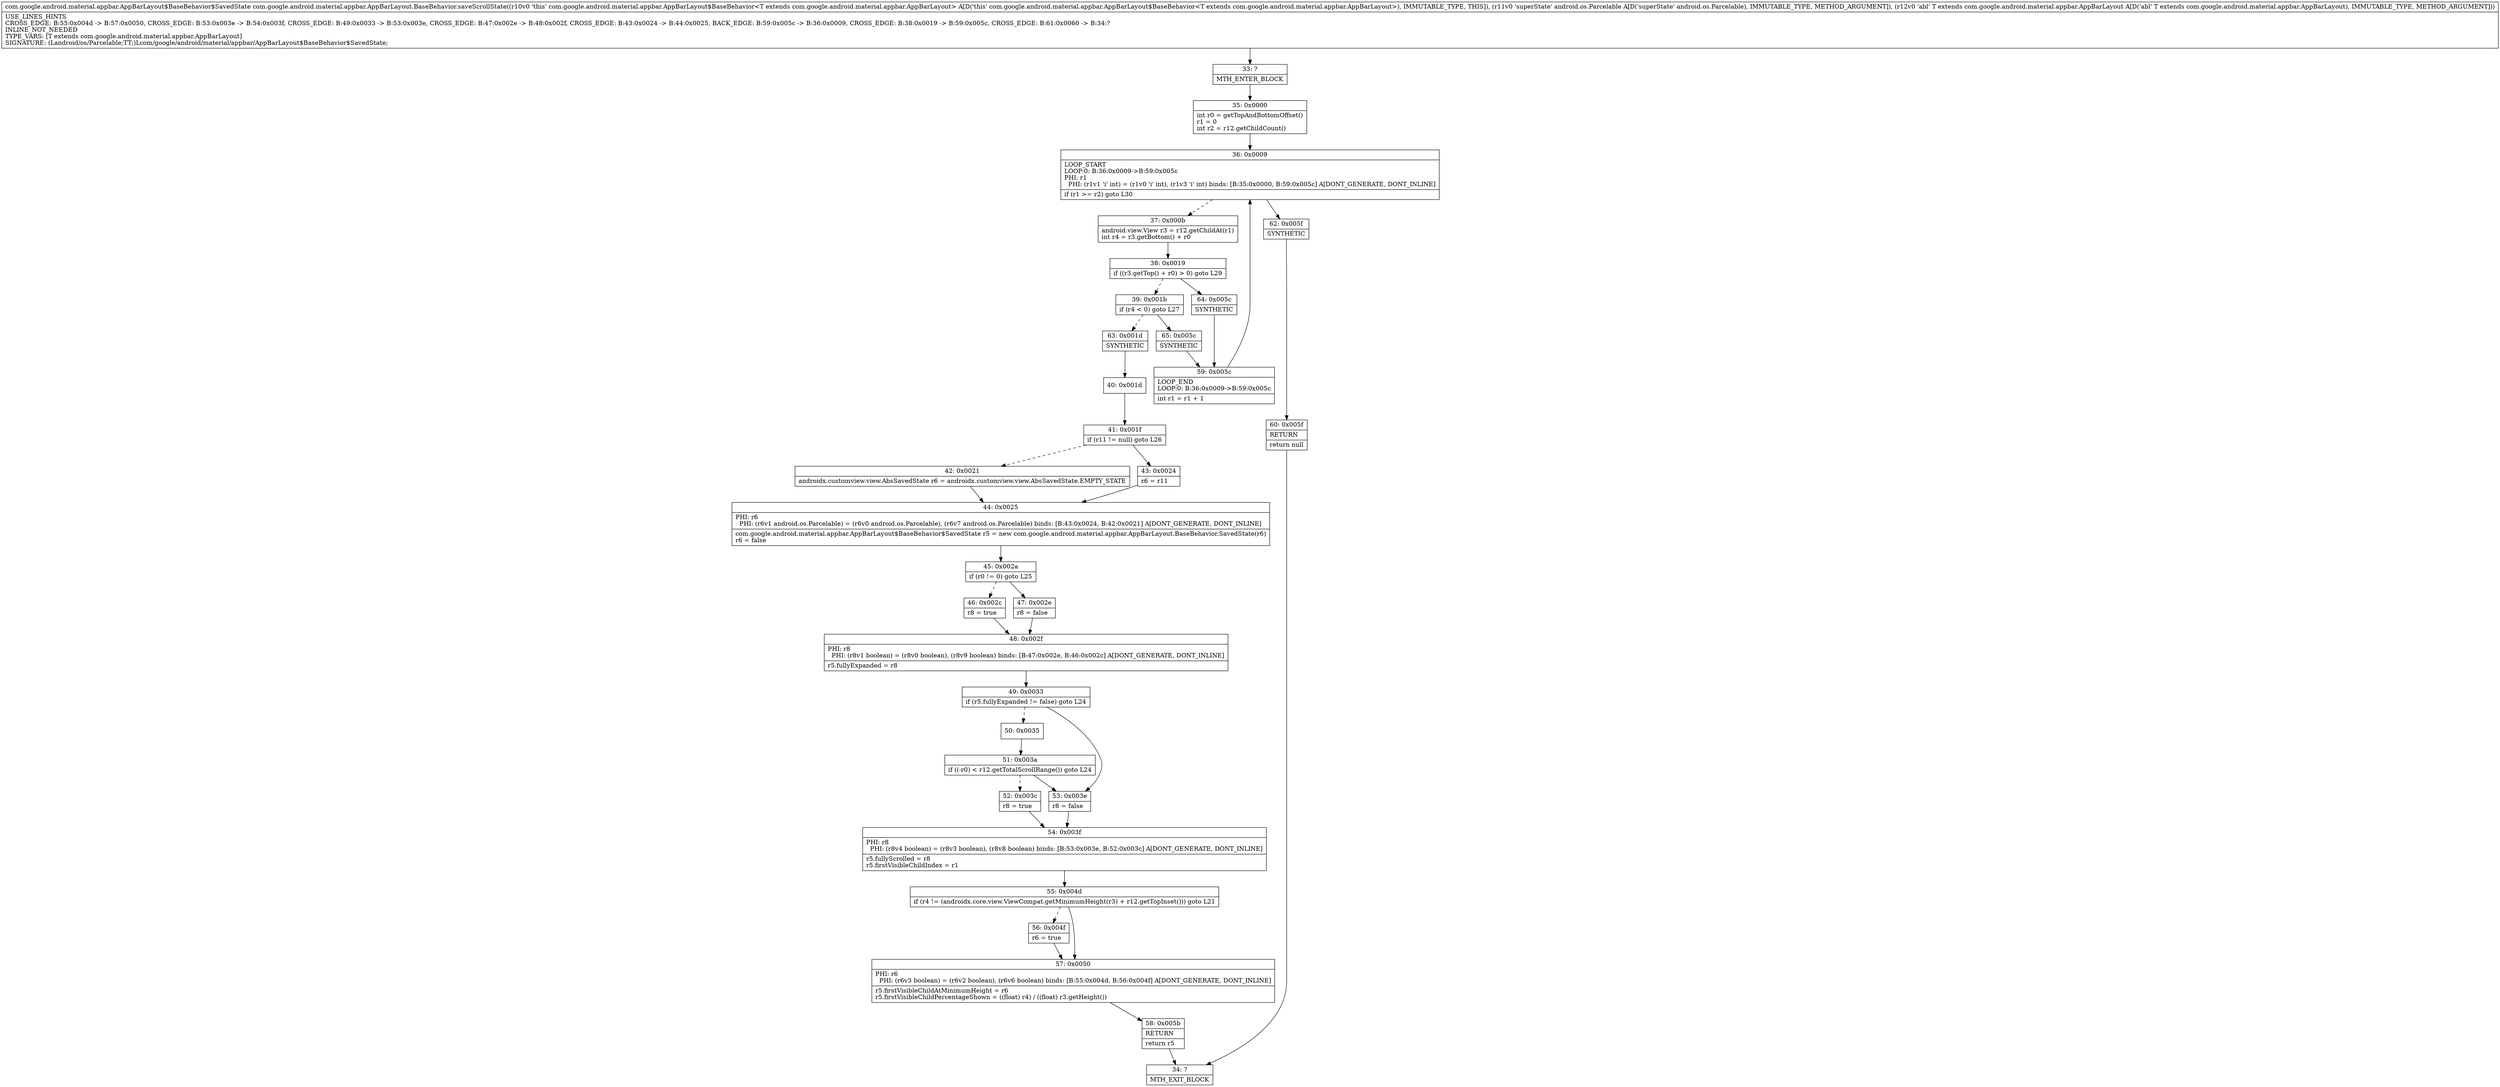 digraph "CFG forcom.google.android.material.appbar.AppBarLayout.BaseBehavior.saveScrollState(Landroid\/os\/Parcelable;Lcom\/google\/android\/material\/appbar\/AppBarLayout;)Lcom\/google\/android\/material\/appbar\/AppBarLayout$BaseBehavior$SavedState;" {
Node_33 [shape=record,label="{33\:\ ?|MTH_ENTER_BLOCK\l}"];
Node_35 [shape=record,label="{35\:\ 0x0000|int r0 = getTopAndBottomOffset()\lr1 = 0\lint r2 = r12.getChildCount()\l}"];
Node_36 [shape=record,label="{36\:\ 0x0009|LOOP_START\lLOOP:0: B:36:0x0009\-\>B:59:0x005c\lPHI: r1 \l  PHI: (r1v1 'i' int) = (r1v0 'i' int), (r1v3 'i' int) binds: [B:35:0x0000, B:59:0x005c] A[DONT_GENERATE, DONT_INLINE]\l|if (r1 \>= r2) goto L30\l}"];
Node_37 [shape=record,label="{37\:\ 0x000b|android.view.View r3 = r12.getChildAt(r1)\lint r4 = r3.getBottom() + r0\l}"];
Node_38 [shape=record,label="{38\:\ 0x0019|if ((r3.getTop() + r0) \> 0) goto L29\l}"];
Node_39 [shape=record,label="{39\:\ 0x001b|if (r4 \< 0) goto L27\l}"];
Node_63 [shape=record,label="{63\:\ 0x001d|SYNTHETIC\l}"];
Node_40 [shape=record,label="{40\:\ 0x001d}"];
Node_41 [shape=record,label="{41\:\ 0x001f|if (r11 != null) goto L26\l}"];
Node_42 [shape=record,label="{42\:\ 0x0021|androidx.customview.view.AbsSavedState r6 = androidx.customview.view.AbsSavedState.EMPTY_STATE\l}"];
Node_44 [shape=record,label="{44\:\ 0x0025|PHI: r6 \l  PHI: (r6v1 android.os.Parcelable) = (r6v0 android.os.Parcelable), (r6v7 android.os.Parcelable) binds: [B:43:0x0024, B:42:0x0021] A[DONT_GENERATE, DONT_INLINE]\l|com.google.android.material.appbar.AppBarLayout$BaseBehavior$SavedState r5 = new com.google.android.material.appbar.AppBarLayout.BaseBehavior.SavedState(r6)\lr6 = false\l}"];
Node_45 [shape=record,label="{45\:\ 0x002a|if (r0 != 0) goto L25\l}"];
Node_46 [shape=record,label="{46\:\ 0x002c|r8 = true\l}"];
Node_48 [shape=record,label="{48\:\ 0x002f|PHI: r8 \l  PHI: (r8v1 boolean) = (r8v0 boolean), (r8v9 boolean) binds: [B:47:0x002e, B:46:0x002c] A[DONT_GENERATE, DONT_INLINE]\l|r5.fullyExpanded = r8\l}"];
Node_49 [shape=record,label="{49\:\ 0x0033|if (r5.fullyExpanded != false) goto L24\l}"];
Node_50 [shape=record,label="{50\:\ 0x0035}"];
Node_51 [shape=record,label="{51\:\ 0x003a|if ((\-r0) \< r12.getTotalScrollRange()) goto L24\l}"];
Node_52 [shape=record,label="{52\:\ 0x003c|r8 = true\l}"];
Node_54 [shape=record,label="{54\:\ 0x003f|PHI: r8 \l  PHI: (r8v4 boolean) = (r8v3 boolean), (r8v8 boolean) binds: [B:53:0x003e, B:52:0x003c] A[DONT_GENERATE, DONT_INLINE]\l|r5.fullyScrolled = r8\lr5.firstVisibleChildIndex = r1\l}"];
Node_55 [shape=record,label="{55\:\ 0x004d|if (r4 != (androidx.core.view.ViewCompat.getMinimumHeight(r3) + r12.getTopInset())) goto L21\l}"];
Node_56 [shape=record,label="{56\:\ 0x004f|r6 = true\l}"];
Node_57 [shape=record,label="{57\:\ 0x0050|PHI: r6 \l  PHI: (r6v3 boolean) = (r6v2 boolean), (r6v6 boolean) binds: [B:55:0x004d, B:56:0x004f] A[DONT_GENERATE, DONT_INLINE]\l|r5.firstVisibleChildAtMinimumHeight = r6\lr5.firstVisibleChildPercentageShown = ((float) r4) \/ ((float) r3.getHeight())\l}"];
Node_58 [shape=record,label="{58\:\ 0x005b|RETURN\l|return r5\l}"];
Node_34 [shape=record,label="{34\:\ ?|MTH_EXIT_BLOCK\l}"];
Node_53 [shape=record,label="{53\:\ 0x003e|r8 = false\l}"];
Node_47 [shape=record,label="{47\:\ 0x002e|r8 = false\l}"];
Node_43 [shape=record,label="{43\:\ 0x0024|r6 = r11\l}"];
Node_65 [shape=record,label="{65\:\ 0x005c|SYNTHETIC\l}"];
Node_59 [shape=record,label="{59\:\ 0x005c|LOOP_END\lLOOP:0: B:36:0x0009\-\>B:59:0x005c\l|int r1 = r1 + 1\l}"];
Node_64 [shape=record,label="{64\:\ 0x005c|SYNTHETIC\l}"];
Node_62 [shape=record,label="{62\:\ 0x005f|SYNTHETIC\l}"];
Node_60 [shape=record,label="{60\:\ 0x005f|RETURN\l|return null\l}"];
MethodNode[shape=record,label="{com.google.android.material.appbar.AppBarLayout$BaseBehavior$SavedState com.google.android.material.appbar.AppBarLayout.BaseBehavior.saveScrollState((r10v0 'this' com.google.android.material.appbar.AppBarLayout$BaseBehavior\<T extends com.google.android.material.appbar.AppBarLayout\> A[D('this' com.google.android.material.appbar.AppBarLayout$BaseBehavior\<T extends com.google.android.material.appbar.AppBarLayout\>), IMMUTABLE_TYPE, THIS]), (r11v0 'superState' android.os.Parcelable A[D('superState' android.os.Parcelable), IMMUTABLE_TYPE, METHOD_ARGUMENT]), (r12v0 'abl' T extends com.google.android.material.appbar.AppBarLayout A[D('abl' T extends com.google.android.material.appbar.AppBarLayout), IMMUTABLE_TYPE, METHOD_ARGUMENT]))  | USE_LINES_HINTS\lCROSS_EDGE: B:55:0x004d \-\> B:57:0x0050, CROSS_EDGE: B:53:0x003e \-\> B:54:0x003f, CROSS_EDGE: B:49:0x0033 \-\> B:53:0x003e, CROSS_EDGE: B:47:0x002e \-\> B:48:0x002f, CROSS_EDGE: B:43:0x0024 \-\> B:44:0x0025, BACK_EDGE: B:59:0x005c \-\> B:36:0x0009, CROSS_EDGE: B:38:0x0019 \-\> B:59:0x005c, CROSS_EDGE: B:61:0x0060 \-\> B:34:?\lINLINE_NOT_NEEDED\lTYPE_VARS: [T extends com.google.android.material.appbar.AppBarLayout]\lSIGNATURE: (Landroid\/os\/Parcelable;TT;)Lcom\/google\/android\/material\/appbar\/AppBarLayout$BaseBehavior$SavedState;\l}"];
MethodNode -> Node_33;Node_33 -> Node_35;
Node_35 -> Node_36;
Node_36 -> Node_37[style=dashed];
Node_36 -> Node_62;
Node_37 -> Node_38;
Node_38 -> Node_39[style=dashed];
Node_38 -> Node_64;
Node_39 -> Node_63[style=dashed];
Node_39 -> Node_65;
Node_63 -> Node_40;
Node_40 -> Node_41;
Node_41 -> Node_42[style=dashed];
Node_41 -> Node_43;
Node_42 -> Node_44;
Node_44 -> Node_45;
Node_45 -> Node_46[style=dashed];
Node_45 -> Node_47;
Node_46 -> Node_48;
Node_48 -> Node_49;
Node_49 -> Node_50[style=dashed];
Node_49 -> Node_53;
Node_50 -> Node_51;
Node_51 -> Node_52[style=dashed];
Node_51 -> Node_53;
Node_52 -> Node_54;
Node_54 -> Node_55;
Node_55 -> Node_56[style=dashed];
Node_55 -> Node_57;
Node_56 -> Node_57;
Node_57 -> Node_58;
Node_58 -> Node_34;
Node_53 -> Node_54;
Node_47 -> Node_48;
Node_43 -> Node_44;
Node_65 -> Node_59;
Node_59 -> Node_36;
Node_64 -> Node_59;
Node_62 -> Node_60;
Node_60 -> Node_34;
}

